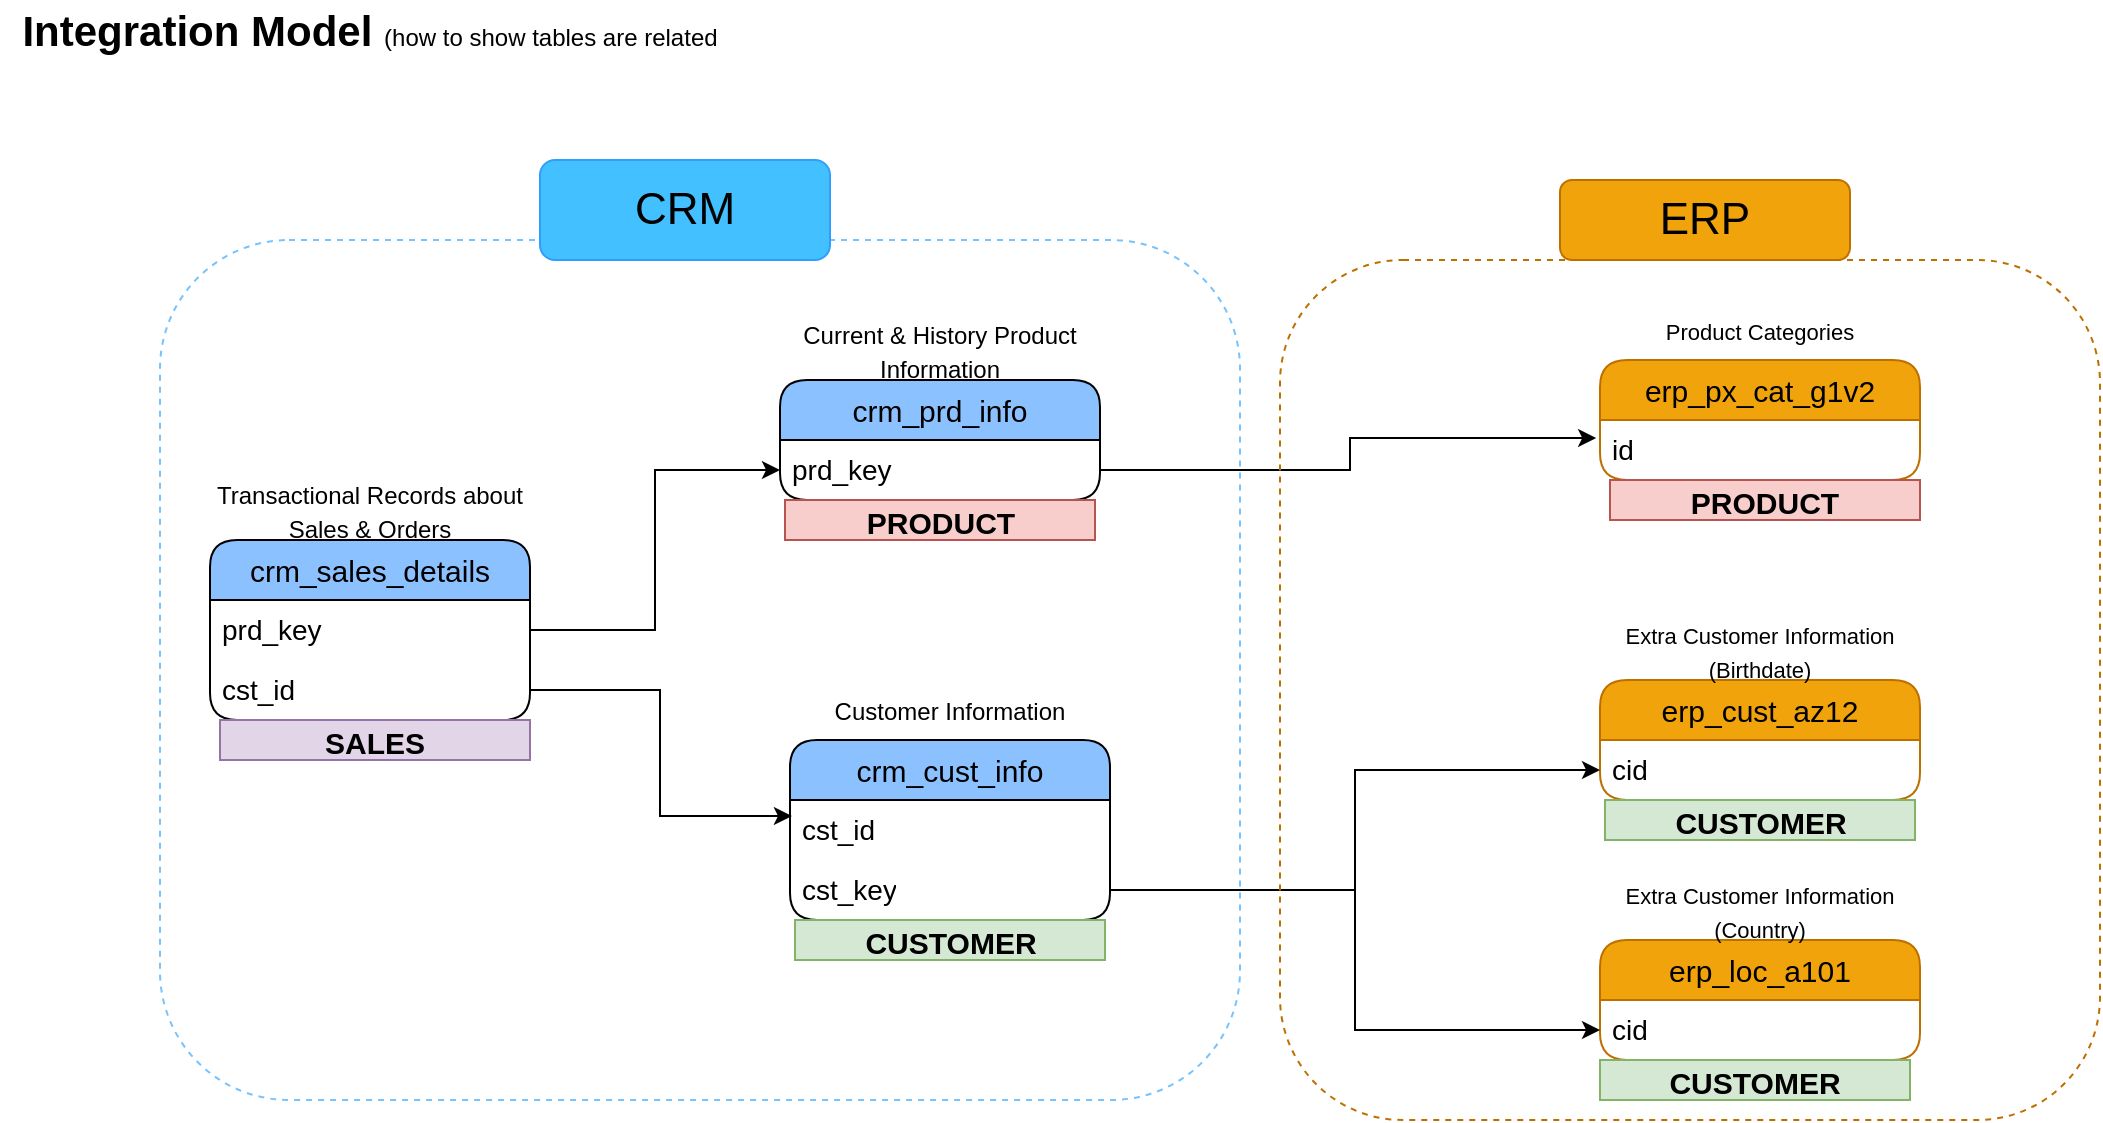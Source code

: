 <mxfile version="28.1.2">
  <diagram name="Page-1" id="wiZ2C5HwgQu7toze2q4o">
    <mxGraphModel dx="694" dy="597" grid="1" gridSize="10" guides="1" tooltips="1" connect="1" arrows="1" fold="1" page="1" pageScale="1" pageWidth="850" pageHeight="1100" math="0" shadow="0">
      <root>
        <mxCell id="0" />
        <mxCell id="1" parent="0" />
        <mxCell id="H_7Z8PkttVHN7_w1Y4HC-1" value="&lt;b&gt;&lt;font style=&quot;font-size: 21px;&quot;&gt;&lt;font style=&quot;&quot;&gt;Integration Model&lt;/font&gt; &lt;/font&gt;&lt;/b&gt;(how to show tables are related" style="text;html=1;align=center;verticalAlign=middle;whiteSpace=wrap;rounded=0;" parent="1" vertex="1">
          <mxGeometry x="10" y="10" width="370" height="30" as="geometry" />
        </mxCell>
        <mxCell id="H_7Z8PkttVHN7_w1Y4HC-2" value="&lt;font style=&quot;color: rgb(0, 0, 0);&quot;&gt;cr&lt;span&gt;m_c&lt;/span&gt;ust_info&lt;/font&gt;" style="swimlane;fontStyle=0;childLayout=stackLayout;horizontal=1;startSize=30;horizontalStack=0;resizeParent=1;resizeParentMax=0;resizeLast=0;collapsible=1;marginBottom=0;whiteSpace=wrap;html=1;rounded=1;strokeColor=light-dark(#000000,#5CFCFF);fillColor=#8CC1FF;fontSize=15;labelBorderColor=none;" parent="1" vertex="1">
          <mxGeometry x="405" y="380" width="160" height="90" as="geometry" />
        </mxCell>
        <mxCell id="H_7Z8PkttVHN7_w1Y4HC-3" value="cst_id" style="text;strokeColor=none;fillColor=none;align=left;verticalAlign=middle;spacingLeft=4;spacingRight=4;overflow=hidden;points=[[0,0.5],[1,0.5]];portConstraint=eastwest;rotatable=0;whiteSpace=wrap;html=1;fontSize=14;labelBorderColor=none;" parent="H_7Z8PkttVHN7_w1Y4HC-2" vertex="1">
          <mxGeometry y="30" width="160" height="30" as="geometry" />
        </mxCell>
        <mxCell id="H_7Z8PkttVHN7_w1Y4HC-20" value="cst_key" style="text;strokeColor=none;fillColor=none;align=left;verticalAlign=middle;spacingLeft=4;spacingRight=4;overflow=hidden;points=[[0,0.5],[1,0.5]];portConstraint=eastwest;rotatable=0;whiteSpace=wrap;html=1;fontSize=14;labelBorderColor=none;" parent="H_7Z8PkttVHN7_w1Y4HC-2" vertex="1">
          <mxGeometry y="60" width="160" height="30" as="geometry" />
        </mxCell>
        <mxCell id="H_7Z8PkttVHN7_w1Y4HC-6" value="&lt;font style=&quot;font-size: 12px;&quot;&gt;Customer Information&lt;/font&gt;" style="text;html=1;align=center;verticalAlign=middle;whiteSpace=wrap;rounded=0;fontSize=14;" parent="1" vertex="1">
          <mxGeometry x="415" y="350" width="140" height="30" as="geometry" />
        </mxCell>
        <mxCell id="H_7Z8PkttVHN7_w1Y4HC-7" value="&lt;font color=&quot;#000000&quot;&gt;crm_prd_info&lt;/font&gt;" style="swimlane;fontStyle=0;childLayout=stackLayout;horizontal=1;startSize=30;horizontalStack=0;resizeParent=1;resizeParentMax=0;resizeLast=0;collapsible=1;marginBottom=0;whiteSpace=wrap;html=1;rounded=1;strokeColor=light-dark(#000000,#5CFCFF);fillColor=#8CC1FF;fontSize=15;" parent="1" vertex="1">
          <mxGeometry x="400" y="200" width="160" height="60" as="geometry" />
        </mxCell>
        <mxCell id="H_7Z8PkttVHN7_w1Y4HC-8" value="prd_key" style="text;strokeColor=none;fillColor=none;align=left;verticalAlign=middle;spacingLeft=4;spacingRight=4;overflow=hidden;points=[[0,0.5],[1,0.5]];portConstraint=eastwest;rotatable=0;whiteSpace=wrap;html=1;fontSize=14;" parent="H_7Z8PkttVHN7_w1Y4HC-7" vertex="1">
          <mxGeometry y="30" width="160" height="30" as="geometry" />
        </mxCell>
        <mxCell id="H_7Z8PkttVHN7_w1Y4HC-9" value="&lt;font style=&quot;font-size: 12px;&quot;&gt;Current &amp;amp; History Product Information&lt;/font&gt;" style="text;html=1;align=center;verticalAlign=middle;whiteSpace=wrap;rounded=0;fontSize=14;" parent="1" vertex="1">
          <mxGeometry x="405" y="170" width="150" height="30" as="geometry" />
        </mxCell>
        <mxCell id="H_7Z8PkttVHN7_w1Y4HC-10" value="&lt;font color=&quot;#000000&quot;&gt;crm_sales_details&lt;/font&gt;" style="swimlane;fontStyle=0;childLayout=stackLayout;horizontal=1;startSize=30;horizontalStack=0;resizeParent=1;resizeParentMax=0;resizeLast=0;collapsible=1;marginBottom=0;whiteSpace=wrap;html=1;rounded=1;strokeColor=light-dark(#000000,#5CFCFF);fillColor=#8CC1FF;fontSize=15;" parent="1" vertex="1">
          <mxGeometry x="115" y="280" width="160" height="90" as="geometry" />
        </mxCell>
        <mxCell id="H_7Z8PkttVHN7_w1Y4HC-11" value="prd_key" style="text;strokeColor=none;fillColor=none;align=left;verticalAlign=middle;spacingLeft=4;spacingRight=4;overflow=hidden;points=[[0,0.5],[1,0.5]];portConstraint=eastwest;rotatable=0;whiteSpace=wrap;html=1;fontSize=14;" parent="H_7Z8PkttVHN7_w1Y4HC-10" vertex="1">
          <mxGeometry y="30" width="160" height="30" as="geometry" />
        </mxCell>
        <mxCell id="H_7Z8PkttVHN7_w1Y4HC-13" value="cst_id" style="text;strokeColor=none;fillColor=none;align=left;verticalAlign=middle;spacingLeft=4;spacingRight=4;overflow=hidden;points=[[0,0.5],[1,0.5]];portConstraint=eastwest;rotatable=0;whiteSpace=wrap;html=1;fontSize=14;" parent="H_7Z8PkttVHN7_w1Y4HC-10" vertex="1">
          <mxGeometry y="60" width="160" height="30" as="geometry" />
        </mxCell>
        <mxCell id="H_7Z8PkttVHN7_w1Y4HC-12" value="&lt;font style=&quot;font-size: 12px;&quot;&gt;Transactional Records about Sales &amp;amp; Orders&lt;/font&gt;" style="text;html=1;align=center;verticalAlign=middle;whiteSpace=wrap;rounded=0;fontSize=14;" parent="1" vertex="1">
          <mxGeometry x="115" y="250" width="160" height="30" as="geometry" />
        </mxCell>
        <mxCell id="H_7Z8PkttVHN7_w1Y4HC-15" style="edgeStyle=orthogonalEdgeStyle;rounded=0;orthogonalLoop=1;jettySize=auto;html=1;entryX=0.006;entryY=0.267;entryDx=0;entryDy=0;entryPerimeter=0;exitX=1;exitY=0.5;exitDx=0;exitDy=0;" parent="1" source="H_7Z8PkttVHN7_w1Y4HC-13" target="H_7Z8PkttVHN7_w1Y4HC-3" edge="1">
          <mxGeometry relative="1" as="geometry" />
        </mxCell>
        <mxCell id="H_7Z8PkttVHN7_w1Y4HC-16" style="edgeStyle=orthogonalEdgeStyle;rounded=0;orthogonalLoop=1;jettySize=auto;html=1;" parent="1" source="H_7Z8PkttVHN7_w1Y4HC-11" target="H_7Z8PkttVHN7_w1Y4HC-8" edge="1">
          <mxGeometry relative="1" as="geometry" />
        </mxCell>
        <mxCell id="H_7Z8PkttVHN7_w1Y4HC-17" value="&lt;font color=&quot;#000000&quot;&gt;erp_cust_az12&lt;/font&gt;" style="swimlane;fontStyle=0;childLayout=stackLayout;horizontal=1;startSize=30;horizontalStack=0;resizeParent=1;resizeParentMax=0;resizeLast=0;collapsible=1;marginBottom=0;whiteSpace=wrap;html=1;rounded=1;strokeColor=#BD7000;fillColor=#f0a30a;fontSize=15;labelBorderColor=none;fontColor=#000000;" parent="1" vertex="1">
          <mxGeometry x="810" y="350" width="160" height="60" as="geometry" />
        </mxCell>
        <mxCell id="H_7Z8PkttVHN7_w1Y4HC-18" value="cid" style="text;strokeColor=none;fillColor=none;align=left;verticalAlign=middle;spacingLeft=4;spacingRight=4;overflow=hidden;points=[[0,0.5],[1,0.5]];portConstraint=eastwest;rotatable=0;whiteSpace=wrap;html=1;fontSize=14;labelBorderColor=none;" parent="H_7Z8PkttVHN7_w1Y4HC-17" vertex="1">
          <mxGeometry y="30" width="160" height="30" as="geometry" />
        </mxCell>
        <mxCell id="H_7Z8PkttVHN7_w1Y4HC-19" value="&lt;font style=&quot;font-size: 11px;&quot;&gt;Extra Customer Information (Birthdate)&lt;/font&gt;" style="text;html=1;align=center;verticalAlign=middle;whiteSpace=wrap;rounded=0;fontSize=14;" parent="1" vertex="1">
          <mxGeometry x="810" y="320" width="160" height="30" as="geometry" />
        </mxCell>
        <mxCell id="H_7Z8PkttVHN7_w1Y4HC-21" style="edgeStyle=orthogonalEdgeStyle;rounded=0;orthogonalLoop=1;jettySize=auto;html=1;" parent="1" source="H_7Z8PkttVHN7_w1Y4HC-20" target="H_7Z8PkttVHN7_w1Y4HC-18" edge="1">
          <mxGeometry relative="1" as="geometry" />
        </mxCell>
        <mxCell id="H_7Z8PkttVHN7_w1Y4HC-22" value="&lt;font color=&quot;#000000&quot;&gt;erp_loc_a101&lt;/font&gt;" style="swimlane;fontStyle=0;childLayout=stackLayout;horizontal=1;startSize=30;horizontalStack=0;resizeParent=1;resizeParentMax=0;resizeLast=0;collapsible=1;marginBottom=0;whiteSpace=wrap;html=1;rounded=1;strokeColor=#BD7000;fillColor=#f0a30a;fontSize=15;labelBorderColor=none;fontColor=#000000;" parent="1" vertex="1">
          <mxGeometry x="810" y="480" width="160" height="60" as="geometry" />
        </mxCell>
        <mxCell id="H_7Z8PkttVHN7_w1Y4HC-23" value="cid" style="text;strokeColor=none;fillColor=none;align=left;verticalAlign=middle;spacingLeft=4;spacingRight=4;overflow=hidden;points=[[0,0.5],[1,0.5]];portConstraint=eastwest;rotatable=0;whiteSpace=wrap;html=1;fontSize=14;labelBorderColor=none;" parent="H_7Z8PkttVHN7_w1Y4HC-22" vertex="1">
          <mxGeometry y="30" width="160" height="30" as="geometry" />
        </mxCell>
        <mxCell id="H_7Z8PkttVHN7_w1Y4HC-24" value="&lt;font style=&quot;font-size: 11px;&quot;&gt;Extra Customer Information (Country)&lt;/font&gt;" style="text;html=1;align=center;verticalAlign=middle;whiteSpace=wrap;rounded=0;fontSize=14;" parent="1" vertex="1">
          <mxGeometry x="810" y="450" width="160" height="30" as="geometry" />
        </mxCell>
        <mxCell id="H_7Z8PkttVHN7_w1Y4HC-25" style="edgeStyle=orthogonalEdgeStyle;rounded=0;orthogonalLoop=1;jettySize=auto;html=1;entryX=0;entryY=0.5;entryDx=0;entryDy=0;" parent="1" source="H_7Z8PkttVHN7_w1Y4HC-20" target="H_7Z8PkttVHN7_w1Y4HC-23" edge="1">
          <mxGeometry relative="1" as="geometry" />
        </mxCell>
        <mxCell id="H_7Z8PkttVHN7_w1Y4HC-26" value="&lt;font color=&quot;#000000&quot;&gt;erp_px_cat_g1v2&lt;/font&gt;" style="swimlane;fontStyle=0;childLayout=stackLayout;horizontal=1;startSize=30;horizontalStack=0;resizeParent=1;resizeParentMax=0;resizeLast=0;collapsible=1;marginBottom=0;whiteSpace=wrap;html=1;rounded=1;strokeColor=#BD7000;fillColor=#f0a30a;fontSize=15;labelBorderColor=none;fontColor=#000000;" parent="1" vertex="1">
          <mxGeometry x="810" y="190" width="160" height="60" as="geometry" />
        </mxCell>
        <mxCell id="H_7Z8PkttVHN7_w1Y4HC-27" value="id" style="text;strokeColor=none;fillColor=none;align=left;verticalAlign=middle;spacingLeft=4;spacingRight=4;overflow=hidden;points=[[0,0.5],[1,0.5]];portConstraint=eastwest;rotatable=0;whiteSpace=wrap;html=1;fontSize=14;labelBorderColor=none;" parent="H_7Z8PkttVHN7_w1Y4HC-26" vertex="1">
          <mxGeometry y="30" width="160" height="30" as="geometry" />
        </mxCell>
        <mxCell id="H_7Z8PkttVHN7_w1Y4HC-28" value="&lt;font style=&quot;font-size: 11px;&quot;&gt;Product Categories&lt;/font&gt;" style="text;html=1;align=center;verticalAlign=middle;whiteSpace=wrap;rounded=0;fontSize=14;" parent="1" vertex="1">
          <mxGeometry x="810" y="160" width="160" height="30" as="geometry" />
        </mxCell>
        <mxCell id="H_7Z8PkttVHN7_w1Y4HC-29" style="edgeStyle=orthogonalEdgeStyle;rounded=0;orthogonalLoop=1;jettySize=auto;html=1;entryX=-0.012;entryY=0.3;entryDx=0;entryDy=0;entryPerimeter=0;" parent="1" source="H_7Z8PkttVHN7_w1Y4HC-8" target="H_7Z8PkttVHN7_w1Y4HC-27" edge="1">
          <mxGeometry relative="1" as="geometry" />
        </mxCell>
        <mxCell id="H_7Z8PkttVHN7_w1Y4HC-31" value="" style="rounded=1;whiteSpace=wrap;html=1;fillColor=none;dashed=1;strokeColor=#76C3FF;" parent="1" vertex="1">
          <mxGeometry x="90" y="130" width="540" height="430" as="geometry" />
        </mxCell>
        <mxCell id="H_7Z8PkttVHN7_w1Y4HC-32" value="&lt;font style=&quot;font-size: 22px;&quot;&gt;CRM&lt;/font&gt;" style="rounded=1;whiteSpace=wrap;html=1;strokeColor=#2F9EFF;fillColor=#43C0FF;fontColor=#000000;" parent="1" vertex="1">
          <mxGeometry x="280" y="90" width="145" height="50" as="geometry" />
        </mxCell>
        <mxCell id="H_7Z8PkttVHN7_w1Y4HC-33" value="" style="rounded=1;whiteSpace=wrap;html=1;fillColor=none;dashed=1;strokeColor=#BD7000;fontColor=#000000;" parent="1" vertex="1">
          <mxGeometry x="650" y="140" width="410" height="430" as="geometry" />
        </mxCell>
        <mxCell id="H_7Z8PkttVHN7_w1Y4HC-34" value="&lt;font style=&quot;color: rgb(0, 0, 0); font-size: 22px;&quot;&gt;ERP&lt;/font&gt;" style="rounded=1;whiteSpace=wrap;html=1;strokeColor=#BD7000;fillColor=#f0a30a;fontColor=#000000;" parent="1" vertex="1">
          <mxGeometry x="790" y="100" width="145" height="40" as="geometry" />
        </mxCell>
        <mxCell id="LrgJfg9Ih3OFvdgcsDTl-1" value="&lt;font style=&quot;color: light-dark(rgb(0, 0, 0), rgb(0, 0, 0)); font-size: 15px;&quot;&gt;&lt;b&gt;PRODUCT&lt;/b&gt;&lt;/font&gt;" style="text;html=1;strokeColor=#b85450;fillColor=#f8cecc;align=center;verticalAlign=middle;whiteSpace=wrap;overflow=hidden;fontSize=12;" vertex="1" parent="1">
          <mxGeometry x="402.5" y="260" width="155" height="20" as="geometry" />
        </mxCell>
        <mxCell id="LrgJfg9Ih3OFvdgcsDTl-2" value="&lt;font style=&quot;color: light-dark(rgb(0, 0, 0), rgb(0, 0, 0)); font-size: 15px;&quot;&gt;&lt;b&gt;PRODUCT&lt;/b&gt;&lt;/font&gt;" style="text;html=1;strokeColor=#b85450;fillColor=#f8cecc;align=center;verticalAlign=middle;whiteSpace=wrap;overflow=hidden;fontSize=12;" vertex="1" parent="1">
          <mxGeometry x="815" y="250" width="155" height="20" as="geometry" />
        </mxCell>
        <mxCell id="LrgJfg9Ih3OFvdgcsDTl-3" value="&lt;font style=&quot;color: light-dark(rgb(0, 0, 0), rgb(0, 0, 0)); font-size: 15px;&quot;&gt;&lt;b&gt;CUSTOMER&lt;/b&gt;&lt;/font&gt;" style="text;html=1;strokeColor=#82b366;fillColor=#d5e8d4;align=center;verticalAlign=middle;whiteSpace=wrap;overflow=hidden;fontSize=12;" vertex="1" parent="1">
          <mxGeometry x="407.5" y="470" width="155" height="20" as="geometry" />
        </mxCell>
        <mxCell id="LrgJfg9Ih3OFvdgcsDTl-4" value="&lt;font style=&quot;color: light-dark(rgb(0, 0, 0), rgb(0, 0, 0)); font-size: 15px;&quot;&gt;&lt;b&gt;CUSTOMER&lt;/b&gt;&lt;/font&gt;" style="text;html=1;strokeColor=#82b366;fillColor=#d5e8d4;align=center;verticalAlign=middle;whiteSpace=wrap;overflow=hidden;fontSize=12;" vertex="1" parent="1">
          <mxGeometry x="812.5" y="410" width="155" height="20" as="geometry" />
        </mxCell>
        <mxCell id="LrgJfg9Ih3OFvdgcsDTl-5" value="&lt;font style=&quot;color: light-dark(rgb(0, 0, 0), rgb(0, 0, 0)); font-size: 15px;&quot;&gt;&lt;b&gt;CUSTOMER&lt;/b&gt;&lt;/font&gt;" style="text;html=1;strokeColor=#82b366;fillColor=#d5e8d4;align=center;verticalAlign=middle;whiteSpace=wrap;overflow=hidden;fontSize=12;" vertex="1" parent="1">
          <mxGeometry x="810" y="540" width="155" height="20" as="geometry" />
        </mxCell>
        <mxCell id="LrgJfg9Ih3OFvdgcsDTl-6" value="&lt;font style=&quot;color: light-dark(rgb(0, 0, 0), rgb(0, 0, 0)); font-size: 15px;&quot;&gt;&lt;b&gt;SALES&lt;/b&gt;&lt;/font&gt;" style="text;html=1;strokeColor=#9673a6;fillColor=#e1d5e7;align=center;verticalAlign=middle;whiteSpace=wrap;overflow=hidden;fontSize=12;" vertex="1" parent="1">
          <mxGeometry x="120" y="370" width="155" height="20" as="geometry" />
        </mxCell>
      </root>
    </mxGraphModel>
  </diagram>
</mxfile>
